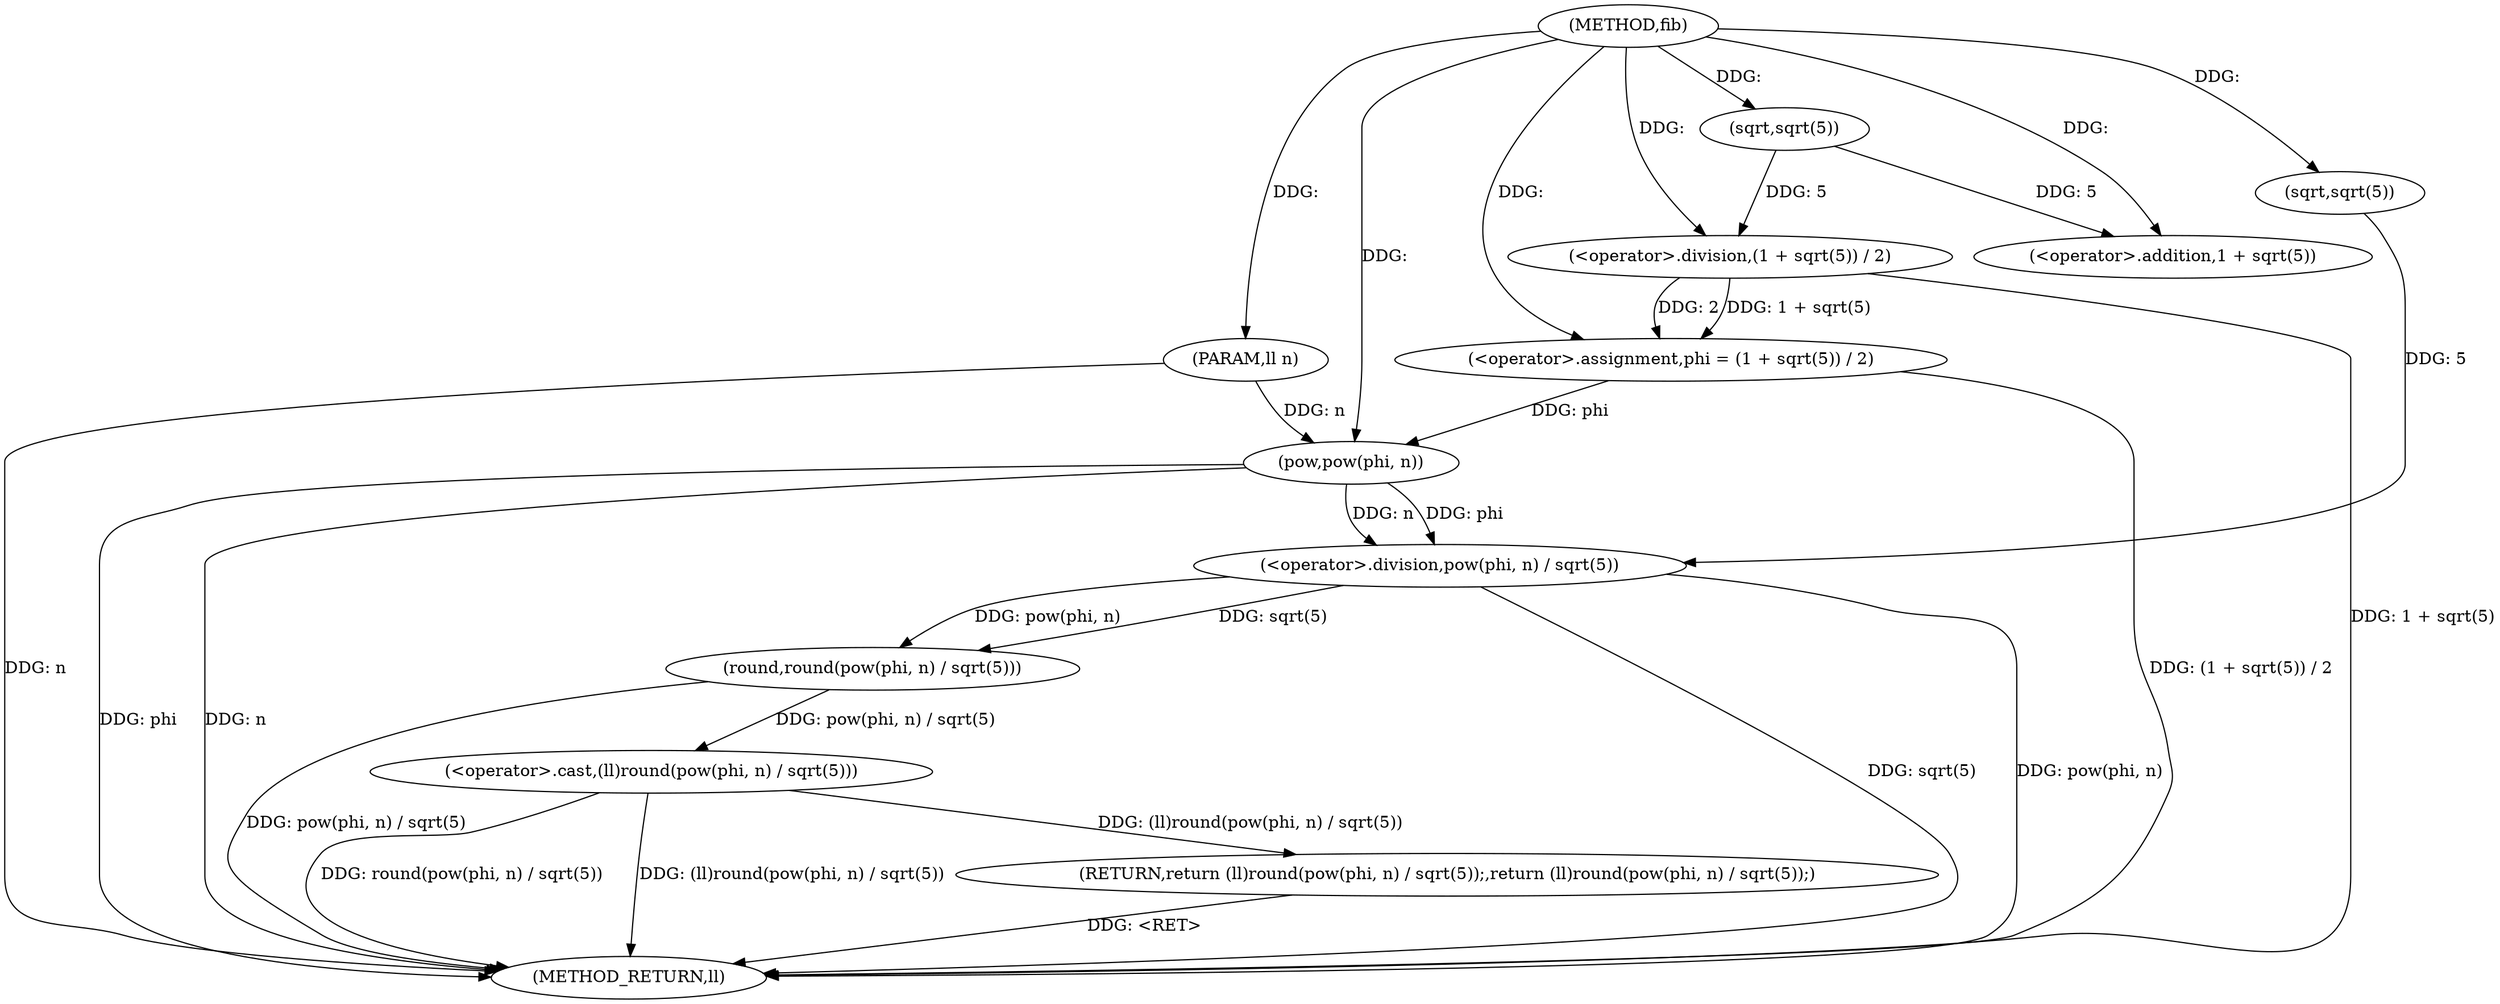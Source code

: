 digraph "fib" {  
"1000171" [label = "(METHOD,fib)" ]
"1000193" [label = "(METHOD_RETURN,ll)" ]
"1000172" [label = "(PARAM,ll n)" ]
"1000175" [label = "(<operator>.assignment,phi = (1 + sqrt(5)) / 2)" ]
"1000183" [label = "(RETURN,return (ll)round(pow(phi, n) / sqrt(5));,return (ll)round(pow(phi, n) / sqrt(5));)" ]
"1000184" [label = "(<operator>.cast,(ll)round(pow(phi, n) / sqrt(5)))" ]
"1000177" [label = "(<operator>.division,(1 + sqrt(5)) / 2)" ]
"1000178" [label = "(<operator>.addition,1 + sqrt(5))" ]
"1000186" [label = "(round,round(pow(phi, n) / sqrt(5)))" ]
"1000180" [label = "(sqrt,sqrt(5))" ]
"1000187" [label = "(<operator>.division,pow(phi, n) / sqrt(5))" ]
"1000188" [label = "(pow,pow(phi, n))" ]
"1000191" [label = "(sqrt,sqrt(5))" ]
  "1000172" -> "1000193"  [ label = "DDG: n"] 
  "1000177" -> "1000193"  [ label = "DDG: 1 + sqrt(5)"] 
  "1000175" -> "1000193"  [ label = "DDG: (1 + sqrt(5)) / 2"] 
  "1000188" -> "1000193"  [ label = "DDG: phi"] 
  "1000188" -> "1000193"  [ label = "DDG: n"] 
  "1000187" -> "1000193"  [ label = "DDG: pow(phi, n)"] 
  "1000187" -> "1000193"  [ label = "DDG: sqrt(5)"] 
  "1000186" -> "1000193"  [ label = "DDG: pow(phi, n) / sqrt(5)"] 
  "1000184" -> "1000193"  [ label = "DDG: round(pow(phi, n) / sqrt(5))"] 
  "1000184" -> "1000193"  [ label = "DDG: (ll)round(pow(phi, n) / sqrt(5))"] 
  "1000183" -> "1000193"  [ label = "DDG: <RET>"] 
  "1000171" -> "1000172"  [ label = "DDG: "] 
  "1000177" -> "1000175"  [ label = "DDG: 2"] 
  "1000177" -> "1000175"  [ label = "DDG: 1 + sqrt(5)"] 
  "1000184" -> "1000183"  [ label = "DDG: (ll)round(pow(phi, n) / sqrt(5))"] 
  "1000171" -> "1000175"  [ label = "DDG: "] 
  "1000171" -> "1000177"  [ label = "DDG: "] 
  "1000180" -> "1000177"  [ label = "DDG: 5"] 
  "1000186" -> "1000184"  [ label = "DDG: pow(phi, n) / sqrt(5)"] 
  "1000171" -> "1000178"  [ label = "DDG: "] 
  "1000180" -> "1000178"  [ label = "DDG: 5"] 
  "1000187" -> "1000186"  [ label = "DDG: pow(phi, n)"] 
  "1000187" -> "1000186"  [ label = "DDG: sqrt(5)"] 
  "1000171" -> "1000180"  [ label = "DDG: "] 
  "1000188" -> "1000187"  [ label = "DDG: n"] 
  "1000188" -> "1000187"  [ label = "DDG: phi"] 
  "1000191" -> "1000187"  [ label = "DDG: 5"] 
  "1000175" -> "1000188"  [ label = "DDG: phi"] 
  "1000171" -> "1000188"  [ label = "DDG: "] 
  "1000172" -> "1000188"  [ label = "DDG: n"] 
  "1000171" -> "1000191"  [ label = "DDG: "] 
}
